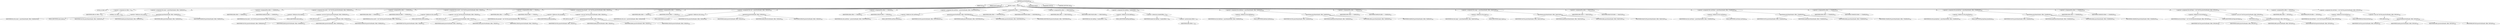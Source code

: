 digraph "parseTarHeader" {  
"1252" [label = <(METHOD,parseTarHeader)<SUB>609</SUB>> ]
"128" [label = <(PARAM,this)<SUB>609</SUB>> ]
"1253" [label = <(PARAM,byte[] header)<SUB>609</SUB>> ]
"1254" [label = <(BLOCK,&lt;empty&gt;,&lt;empty&gt;)<SUB>609</SUB>> ]
"1255" [label = <(LOCAL,int offset: int)> ]
"1256" [label = <(&lt;operator&gt;.assignment,int offset = 0)<SUB>610</SUB>> ]
"1257" [label = <(IDENTIFIER,offset,int offset = 0)<SUB>610</SUB>> ]
"1258" [label = <(LITERAL,0,int offset = 0)<SUB>610</SUB>> ]
"1259" [label = <(&lt;operator&gt;.assignment,this.name = parseName(header, offset, NAMELEN))<SUB>612</SUB>> ]
"1260" [label = <(&lt;operator&gt;.fieldAccess,this.name)<SUB>612</SUB>> ]
"127" [label = <(IDENTIFIER,this,this.name = parseName(header, offset, NAMELEN))<SUB>612</SUB>> ]
"1261" [label = <(FIELD_IDENTIFIER,name,name)<SUB>612</SUB>> ]
"1262" [label = <(parseName,parseName(header, offset, NAMELEN))<SUB>612</SUB>> ]
"1263" [label = <(IDENTIFIER,TarUtils,parseName(header, offset, NAMELEN))<SUB>612</SUB>> ]
"1264" [label = <(IDENTIFIER,header,parseName(header, offset, NAMELEN))<SUB>612</SUB>> ]
"1265" [label = <(IDENTIFIER,offset,parseName(header, offset, NAMELEN))<SUB>612</SUB>> ]
"1266" [label = <(IDENTIFIER,NAMELEN,parseName(header, offset, NAMELEN))<SUB>612</SUB>> ]
"1267" [label = <(&lt;operator&gt;.assignmentPlus,offset += NAMELEN)<SUB>613</SUB>> ]
"1268" [label = <(IDENTIFIER,offset,offset += NAMELEN)<SUB>613</SUB>> ]
"1269" [label = <(IDENTIFIER,NAMELEN,offset += NAMELEN)<SUB>613</SUB>> ]
"1270" [label = <(&lt;operator&gt;.assignment,this.mode = (int) TarUtils.parseOctal(header, offset, MODELEN))<SUB>614</SUB>> ]
"1271" [label = <(&lt;operator&gt;.fieldAccess,this.mode)<SUB>614</SUB>> ]
"129" [label = <(IDENTIFIER,this,this.mode = (int) TarUtils.parseOctal(header, offset, MODELEN))<SUB>614</SUB>> ]
"1272" [label = <(FIELD_IDENTIFIER,mode,mode)<SUB>614</SUB>> ]
"1273" [label = <(&lt;operator&gt;.cast,(int) TarUtils.parseOctal(header, offset, MODELEN))<SUB>614</SUB>> ]
"1274" [label = <(TYPE_REF,int,int)<SUB>614</SUB>> ]
"1275" [label = <(parseOctal,parseOctal(header, offset, MODELEN))<SUB>614</SUB>> ]
"1276" [label = <(IDENTIFIER,TarUtils,parseOctal(header, offset, MODELEN))<SUB>614</SUB>> ]
"1277" [label = <(IDENTIFIER,header,parseOctal(header, offset, MODELEN))<SUB>614</SUB>> ]
"1278" [label = <(IDENTIFIER,offset,parseOctal(header, offset, MODELEN))<SUB>614</SUB>> ]
"1279" [label = <(IDENTIFIER,MODELEN,parseOctal(header, offset, MODELEN))<SUB>614</SUB>> ]
"1280" [label = <(&lt;operator&gt;.assignmentPlus,offset += MODELEN)<SUB>615</SUB>> ]
"1281" [label = <(IDENTIFIER,offset,offset += MODELEN)<SUB>615</SUB>> ]
"1282" [label = <(IDENTIFIER,MODELEN,offset += MODELEN)<SUB>615</SUB>> ]
"1283" [label = <(&lt;operator&gt;.assignment,this.userId = (int) TarUtils.parseOctal(header, offset, UIDLEN))<SUB>616</SUB>> ]
"1284" [label = <(&lt;operator&gt;.fieldAccess,this.userId)<SUB>616</SUB>> ]
"130" [label = <(IDENTIFIER,this,this.userId = (int) TarUtils.parseOctal(header, offset, UIDLEN))<SUB>616</SUB>> ]
"1285" [label = <(FIELD_IDENTIFIER,userId,userId)<SUB>616</SUB>> ]
"1286" [label = <(&lt;operator&gt;.cast,(int) TarUtils.parseOctal(header, offset, UIDLEN))<SUB>616</SUB>> ]
"1287" [label = <(TYPE_REF,int,int)<SUB>616</SUB>> ]
"1288" [label = <(parseOctal,parseOctal(header, offset, UIDLEN))<SUB>616</SUB>> ]
"1289" [label = <(IDENTIFIER,TarUtils,parseOctal(header, offset, UIDLEN))<SUB>616</SUB>> ]
"1290" [label = <(IDENTIFIER,header,parseOctal(header, offset, UIDLEN))<SUB>616</SUB>> ]
"1291" [label = <(IDENTIFIER,offset,parseOctal(header, offset, UIDLEN))<SUB>616</SUB>> ]
"1292" [label = <(IDENTIFIER,UIDLEN,parseOctal(header, offset, UIDLEN))<SUB>616</SUB>> ]
"1293" [label = <(&lt;operator&gt;.assignmentPlus,offset += UIDLEN)<SUB>617</SUB>> ]
"1294" [label = <(IDENTIFIER,offset,offset += UIDLEN)<SUB>617</SUB>> ]
"1295" [label = <(IDENTIFIER,UIDLEN,offset += UIDLEN)<SUB>617</SUB>> ]
"1296" [label = <(&lt;operator&gt;.assignment,this.groupId = (int) TarUtils.parseOctal(header, offset, GIDLEN))<SUB>618</SUB>> ]
"1297" [label = <(&lt;operator&gt;.fieldAccess,this.groupId)<SUB>618</SUB>> ]
"131" [label = <(IDENTIFIER,this,this.groupId = (int) TarUtils.parseOctal(header, offset, GIDLEN))<SUB>618</SUB>> ]
"1298" [label = <(FIELD_IDENTIFIER,groupId,groupId)<SUB>618</SUB>> ]
"1299" [label = <(&lt;operator&gt;.cast,(int) TarUtils.parseOctal(header, offset, GIDLEN))<SUB>618</SUB>> ]
"1300" [label = <(TYPE_REF,int,int)<SUB>618</SUB>> ]
"1301" [label = <(parseOctal,parseOctal(header, offset, GIDLEN))<SUB>618</SUB>> ]
"1302" [label = <(IDENTIFIER,TarUtils,parseOctal(header, offset, GIDLEN))<SUB>618</SUB>> ]
"1303" [label = <(IDENTIFIER,header,parseOctal(header, offset, GIDLEN))<SUB>618</SUB>> ]
"1304" [label = <(IDENTIFIER,offset,parseOctal(header, offset, GIDLEN))<SUB>618</SUB>> ]
"1305" [label = <(IDENTIFIER,GIDLEN,parseOctal(header, offset, GIDLEN))<SUB>618</SUB>> ]
"1306" [label = <(&lt;operator&gt;.assignmentPlus,offset += GIDLEN)<SUB>619</SUB>> ]
"1307" [label = <(IDENTIFIER,offset,offset += GIDLEN)<SUB>619</SUB>> ]
"1308" [label = <(IDENTIFIER,GIDLEN,offset += GIDLEN)<SUB>619</SUB>> ]
"1309" [label = <(&lt;operator&gt;.assignment,this.size = parseOctal(header, offset, SIZELEN))<SUB>620</SUB>> ]
"1310" [label = <(&lt;operator&gt;.fieldAccess,this.size)<SUB>620</SUB>> ]
"132" [label = <(IDENTIFIER,this,this.size = parseOctal(header, offset, SIZELEN))<SUB>620</SUB>> ]
"1311" [label = <(FIELD_IDENTIFIER,size,size)<SUB>620</SUB>> ]
"1312" [label = <(parseOctal,parseOctal(header, offset, SIZELEN))<SUB>620</SUB>> ]
"1313" [label = <(IDENTIFIER,TarUtils,parseOctal(header, offset, SIZELEN))<SUB>620</SUB>> ]
"1314" [label = <(IDENTIFIER,header,parseOctal(header, offset, SIZELEN))<SUB>620</SUB>> ]
"1315" [label = <(IDENTIFIER,offset,parseOctal(header, offset, SIZELEN))<SUB>620</SUB>> ]
"1316" [label = <(IDENTIFIER,SIZELEN,parseOctal(header, offset, SIZELEN))<SUB>620</SUB>> ]
"1317" [label = <(&lt;operator&gt;.assignmentPlus,offset += SIZELEN)<SUB>621</SUB>> ]
"1318" [label = <(IDENTIFIER,offset,offset += SIZELEN)<SUB>621</SUB>> ]
"1319" [label = <(IDENTIFIER,SIZELEN,offset += SIZELEN)<SUB>621</SUB>> ]
"1320" [label = <(&lt;operator&gt;.assignment,this.modTime = parseOctal(header, offset, MODTIMELEN))<SUB>622</SUB>> ]
"1321" [label = <(&lt;operator&gt;.fieldAccess,this.modTime)<SUB>622</SUB>> ]
"133" [label = <(IDENTIFIER,this,this.modTime = parseOctal(header, offset, MODTIMELEN))<SUB>622</SUB>> ]
"1322" [label = <(FIELD_IDENTIFIER,modTime,modTime)<SUB>622</SUB>> ]
"1323" [label = <(parseOctal,parseOctal(header, offset, MODTIMELEN))<SUB>622</SUB>> ]
"1324" [label = <(IDENTIFIER,TarUtils,parseOctal(header, offset, MODTIMELEN))<SUB>622</SUB>> ]
"1325" [label = <(IDENTIFIER,header,parseOctal(header, offset, MODTIMELEN))<SUB>622</SUB>> ]
"1326" [label = <(IDENTIFIER,offset,parseOctal(header, offset, MODTIMELEN))<SUB>622</SUB>> ]
"1327" [label = <(IDENTIFIER,MODTIMELEN,parseOctal(header, offset, MODTIMELEN))<SUB>622</SUB>> ]
"1328" [label = <(&lt;operator&gt;.assignmentPlus,offset += MODTIMELEN)<SUB>623</SUB>> ]
"1329" [label = <(IDENTIFIER,offset,offset += MODTIMELEN)<SUB>623</SUB>> ]
"1330" [label = <(IDENTIFIER,MODTIMELEN,offset += MODTIMELEN)<SUB>623</SUB>> ]
"1331" [label = <(&lt;operator&gt;.assignmentPlus,offset += CHKSUMLEN)<SUB>624</SUB>> ]
"1332" [label = <(IDENTIFIER,offset,offset += CHKSUMLEN)<SUB>624</SUB>> ]
"1333" [label = <(IDENTIFIER,CHKSUMLEN,offset += CHKSUMLEN)<SUB>624</SUB>> ]
"1334" [label = <(&lt;operator&gt;.assignment,this.linkFlag = header[offset++])<SUB>625</SUB>> ]
"1335" [label = <(&lt;operator&gt;.fieldAccess,this.linkFlag)<SUB>625</SUB>> ]
"134" [label = <(IDENTIFIER,this,this.linkFlag = header[offset++])<SUB>625</SUB>> ]
"1336" [label = <(FIELD_IDENTIFIER,linkFlag,linkFlag)<SUB>625</SUB>> ]
"1337" [label = <(&lt;operator&gt;.indexAccess,header[offset++])<SUB>625</SUB>> ]
"1338" [label = <(IDENTIFIER,header,this.linkFlag = header[offset++])<SUB>625</SUB>> ]
"1339" [label = <(&lt;operator&gt;.postIncrement,offset++)<SUB>625</SUB>> ]
"1340" [label = <(IDENTIFIER,offset,offset++)<SUB>625</SUB>> ]
"1341" [label = <(&lt;operator&gt;.assignment,this.linkName = parseName(header, offset, NAMELEN))<SUB>626</SUB>> ]
"1342" [label = <(&lt;operator&gt;.fieldAccess,this.linkName)<SUB>626</SUB>> ]
"135" [label = <(IDENTIFIER,this,this.linkName = parseName(header, offset, NAMELEN))<SUB>626</SUB>> ]
"1343" [label = <(FIELD_IDENTIFIER,linkName,linkName)<SUB>626</SUB>> ]
"1344" [label = <(parseName,parseName(header, offset, NAMELEN))<SUB>626</SUB>> ]
"1345" [label = <(IDENTIFIER,TarUtils,parseName(header, offset, NAMELEN))<SUB>626</SUB>> ]
"1346" [label = <(IDENTIFIER,header,parseName(header, offset, NAMELEN))<SUB>626</SUB>> ]
"1347" [label = <(IDENTIFIER,offset,parseName(header, offset, NAMELEN))<SUB>626</SUB>> ]
"1348" [label = <(IDENTIFIER,NAMELEN,parseName(header, offset, NAMELEN))<SUB>626</SUB>> ]
"1349" [label = <(&lt;operator&gt;.assignmentPlus,offset += NAMELEN)<SUB>627</SUB>> ]
"1350" [label = <(IDENTIFIER,offset,offset += NAMELEN)<SUB>627</SUB>> ]
"1351" [label = <(IDENTIFIER,NAMELEN,offset += NAMELEN)<SUB>627</SUB>> ]
"1352" [label = <(&lt;operator&gt;.assignment,this.magic = parseName(header, offset, MAGICLEN))<SUB>628</SUB>> ]
"1353" [label = <(&lt;operator&gt;.fieldAccess,this.magic)<SUB>628</SUB>> ]
"136" [label = <(IDENTIFIER,this,this.magic = parseName(header, offset, MAGICLEN))<SUB>628</SUB>> ]
"1354" [label = <(FIELD_IDENTIFIER,magic,magic)<SUB>628</SUB>> ]
"1355" [label = <(parseName,parseName(header, offset, MAGICLEN))<SUB>628</SUB>> ]
"1356" [label = <(IDENTIFIER,TarUtils,parseName(header, offset, MAGICLEN))<SUB>628</SUB>> ]
"1357" [label = <(IDENTIFIER,header,parseName(header, offset, MAGICLEN))<SUB>628</SUB>> ]
"1358" [label = <(IDENTIFIER,offset,parseName(header, offset, MAGICLEN))<SUB>628</SUB>> ]
"1359" [label = <(IDENTIFIER,MAGICLEN,parseName(header, offset, MAGICLEN))<SUB>628</SUB>> ]
"1360" [label = <(&lt;operator&gt;.assignmentPlus,offset += MAGICLEN)<SUB>629</SUB>> ]
"1361" [label = <(IDENTIFIER,offset,offset += MAGICLEN)<SUB>629</SUB>> ]
"1362" [label = <(IDENTIFIER,MAGICLEN,offset += MAGICLEN)<SUB>629</SUB>> ]
"1363" [label = <(&lt;operator&gt;.assignment,this.userName = parseName(header, offset, UNAMELEN))<SUB>630</SUB>> ]
"1364" [label = <(&lt;operator&gt;.fieldAccess,this.userName)<SUB>630</SUB>> ]
"137" [label = <(IDENTIFIER,this,this.userName = parseName(header, offset, UNAMELEN))<SUB>630</SUB>> ]
"1365" [label = <(FIELD_IDENTIFIER,userName,userName)<SUB>630</SUB>> ]
"1366" [label = <(parseName,parseName(header, offset, UNAMELEN))<SUB>630</SUB>> ]
"1367" [label = <(IDENTIFIER,TarUtils,parseName(header, offset, UNAMELEN))<SUB>630</SUB>> ]
"1368" [label = <(IDENTIFIER,header,parseName(header, offset, UNAMELEN))<SUB>630</SUB>> ]
"1369" [label = <(IDENTIFIER,offset,parseName(header, offset, UNAMELEN))<SUB>630</SUB>> ]
"1370" [label = <(IDENTIFIER,UNAMELEN,parseName(header, offset, UNAMELEN))<SUB>630</SUB>> ]
"1371" [label = <(&lt;operator&gt;.assignmentPlus,offset += UNAMELEN)<SUB>631</SUB>> ]
"1372" [label = <(IDENTIFIER,offset,offset += UNAMELEN)<SUB>631</SUB>> ]
"1373" [label = <(IDENTIFIER,UNAMELEN,offset += UNAMELEN)<SUB>631</SUB>> ]
"1374" [label = <(&lt;operator&gt;.assignment,this.groupName = parseName(header, offset, GNAMELEN))<SUB>632</SUB>> ]
"1375" [label = <(&lt;operator&gt;.fieldAccess,this.groupName)<SUB>632</SUB>> ]
"138" [label = <(IDENTIFIER,this,this.groupName = parseName(header, offset, GNAMELEN))<SUB>632</SUB>> ]
"1376" [label = <(FIELD_IDENTIFIER,groupName,groupName)<SUB>632</SUB>> ]
"1377" [label = <(parseName,parseName(header, offset, GNAMELEN))<SUB>632</SUB>> ]
"1378" [label = <(IDENTIFIER,TarUtils,parseName(header, offset, GNAMELEN))<SUB>632</SUB>> ]
"1379" [label = <(IDENTIFIER,header,parseName(header, offset, GNAMELEN))<SUB>632</SUB>> ]
"1380" [label = <(IDENTIFIER,offset,parseName(header, offset, GNAMELEN))<SUB>632</SUB>> ]
"1381" [label = <(IDENTIFIER,GNAMELEN,parseName(header, offset, GNAMELEN))<SUB>632</SUB>> ]
"1382" [label = <(&lt;operator&gt;.assignmentPlus,offset += GNAMELEN)<SUB>633</SUB>> ]
"1383" [label = <(IDENTIFIER,offset,offset += GNAMELEN)<SUB>633</SUB>> ]
"1384" [label = <(IDENTIFIER,GNAMELEN,offset += GNAMELEN)<SUB>633</SUB>> ]
"1385" [label = <(&lt;operator&gt;.assignment,this.devMajor = (int) TarUtils.parseOctal(header, offset, DEVLEN))<SUB>634</SUB>> ]
"1386" [label = <(&lt;operator&gt;.fieldAccess,this.devMajor)<SUB>634</SUB>> ]
"139" [label = <(IDENTIFIER,this,this.devMajor = (int) TarUtils.parseOctal(header, offset, DEVLEN))<SUB>634</SUB>> ]
"1387" [label = <(FIELD_IDENTIFIER,devMajor,devMajor)<SUB>634</SUB>> ]
"1388" [label = <(&lt;operator&gt;.cast,(int) TarUtils.parseOctal(header, offset, DEVLEN))<SUB>634</SUB>> ]
"1389" [label = <(TYPE_REF,int,int)<SUB>634</SUB>> ]
"1390" [label = <(parseOctal,parseOctal(header, offset, DEVLEN))<SUB>634</SUB>> ]
"1391" [label = <(IDENTIFIER,TarUtils,parseOctal(header, offset, DEVLEN))<SUB>634</SUB>> ]
"1392" [label = <(IDENTIFIER,header,parseOctal(header, offset, DEVLEN))<SUB>634</SUB>> ]
"1393" [label = <(IDENTIFIER,offset,parseOctal(header, offset, DEVLEN))<SUB>634</SUB>> ]
"1394" [label = <(IDENTIFIER,DEVLEN,parseOctal(header, offset, DEVLEN))<SUB>634</SUB>> ]
"1395" [label = <(&lt;operator&gt;.assignmentPlus,offset += DEVLEN)<SUB>635</SUB>> ]
"1396" [label = <(IDENTIFIER,offset,offset += DEVLEN)<SUB>635</SUB>> ]
"1397" [label = <(IDENTIFIER,DEVLEN,offset += DEVLEN)<SUB>635</SUB>> ]
"1398" [label = <(&lt;operator&gt;.assignment,this.devMinor = (int) TarUtils.parseOctal(header, offset, DEVLEN))<SUB>636</SUB>> ]
"1399" [label = <(&lt;operator&gt;.fieldAccess,this.devMinor)<SUB>636</SUB>> ]
"140" [label = <(IDENTIFIER,this,this.devMinor = (int) TarUtils.parseOctal(header, offset, DEVLEN))<SUB>636</SUB>> ]
"1400" [label = <(FIELD_IDENTIFIER,devMinor,devMinor)<SUB>636</SUB>> ]
"1401" [label = <(&lt;operator&gt;.cast,(int) TarUtils.parseOctal(header, offset, DEVLEN))<SUB>636</SUB>> ]
"1402" [label = <(TYPE_REF,int,int)<SUB>636</SUB>> ]
"1403" [label = <(parseOctal,parseOctal(header, offset, DEVLEN))<SUB>636</SUB>> ]
"1404" [label = <(IDENTIFIER,TarUtils,parseOctal(header, offset, DEVLEN))<SUB>636</SUB>> ]
"1405" [label = <(IDENTIFIER,header,parseOctal(header, offset, DEVLEN))<SUB>636</SUB>> ]
"1406" [label = <(IDENTIFIER,offset,parseOctal(header, offset, DEVLEN))<SUB>636</SUB>> ]
"1407" [label = <(IDENTIFIER,DEVLEN,parseOctal(header, offset, DEVLEN))<SUB>636</SUB>> ]
"1408" [label = <(MODIFIER,PUBLIC)> ]
"1409" [label = <(MODIFIER,VIRTUAL)> ]
"1410" [label = <(METHOD_RETURN,void)<SUB>609</SUB>> ]
  "1252" -> "128" 
  "1252" -> "1253" 
  "1252" -> "1254" 
  "1252" -> "1408" 
  "1252" -> "1409" 
  "1252" -> "1410" 
  "1254" -> "1255" 
  "1254" -> "1256" 
  "1254" -> "1259" 
  "1254" -> "1267" 
  "1254" -> "1270" 
  "1254" -> "1280" 
  "1254" -> "1283" 
  "1254" -> "1293" 
  "1254" -> "1296" 
  "1254" -> "1306" 
  "1254" -> "1309" 
  "1254" -> "1317" 
  "1254" -> "1320" 
  "1254" -> "1328" 
  "1254" -> "1331" 
  "1254" -> "1334" 
  "1254" -> "1341" 
  "1254" -> "1349" 
  "1254" -> "1352" 
  "1254" -> "1360" 
  "1254" -> "1363" 
  "1254" -> "1371" 
  "1254" -> "1374" 
  "1254" -> "1382" 
  "1254" -> "1385" 
  "1254" -> "1395" 
  "1254" -> "1398" 
  "1256" -> "1257" 
  "1256" -> "1258" 
  "1259" -> "1260" 
  "1259" -> "1262" 
  "1260" -> "127" 
  "1260" -> "1261" 
  "1262" -> "1263" 
  "1262" -> "1264" 
  "1262" -> "1265" 
  "1262" -> "1266" 
  "1267" -> "1268" 
  "1267" -> "1269" 
  "1270" -> "1271" 
  "1270" -> "1273" 
  "1271" -> "129" 
  "1271" -> "1272" 
  "1273" -> "1274" 
  "1273" -> "1275" 
  "1275" -> "1276" 
  "1275" -> "1277" 
  "1275" -> "1278" 
  "1275" -> "1279" 
  "1280" -> "1281" 
  "1280" -> "1282" 
  "1283" -> "1284" 
  "1283" -> "1286" 
  "1284" -> "130" 
  "1284" -> "1285" 
  "1286" -> "1287" 
  "1286" -> "1288" 
  "1288" -> "1289" 
  "1288" -> "1290" 
  "1288" -> "1291" 
  "1288" -> "1292" 
  "1293" -> "1294" 
  "1293" -> "1295" 
  "1296" -> "1297" 
  "1296" -> "1299" 
  "1297" -> "131" 
  "1297" -> "1298" 
  "1299" -> "1300" 
  "1299" -> "1301" 
  "1301" -> "1302" 
  "1301" -> "1303" 
  "1301" -> "1304" 
  "1301" -> "1305" 
  "1306" -> "1307" 
  "1306" -> "1308" 
  "1309" -> "1310" 
  "1309" -> "1312" 
  "1310" -> "132" 
  "1310" -> "1311" 
  "1312" -> "1313" 
  "1312" -> "1314" 
  "1312" -> "1315" 
  "1312" -> "1316" 
  "1317" -> "1318" 
  "1317" -> "1319" 
  "1320" -> "1321" 
  "1320" -> "1323" 
  "1321" -> "133" 
  "1321" -> "1322" 
  "1323" -> "1324" 
  "1323" -> "1325" 
  "1323" -> "1326" 
  "1323" -> "1327" 
  "1328" -> "1329" 
  "1328" -> "1330" 
  "1331" -> "1332" 
  "1331" -> "1333" 
  "1334" -> "1335" 
  "1334" -> "1337" 
  "1335" -> "134" 
  "1335" -> "1336" 
  "1337" -> "1338" 
  "1337" -> "1339" 
  "1339" -> "1340" 
  "1341" -> "1342" 
  "1341" -> "1344" 
  "1342" -> "135" 
  "1342" -> "1343" 
  "1344" -> "1345" 
  "1344" -> "1346" 
  "1344" -> "1347" 
  "1344" -> "1348" 
  "1349" -> "1350" 
  "1349" -> "1351" 
  "1352" -> "1353" 
  "1352" -> "1355" 
  "1353" -> "136" 
  "1353" -> "1354" 
  "1355" -> "1356" 
  "1355" -> "1357" 
  "1355" -> "1358" 
  "1355" -> "1359" 
  "1360" -> "1361" 
  "1360" -> "1362" 
  "1363" -> "1364" 
  "1363" -> "1366" 
  "1364" -> "137" 
  "1364" -> "1365" 
  "1366" -> "1367" 
  "1366" -> "1368" 
  "1366" -> "1369" 
  "1366" -> "1370" 
  "1371" -> "1372" 
  "1371" -> "1373" 
  "1374" -> "1375" 
  "1374" -> "1377" 
  "1375" -> "138" 
  "1375" -> "1376" 
  "1377" -> "1378" 
  "1377" -> "1379" 
  "1377" -> "1380" 
  "1377" -> "1381" 
  "1382" -> "1383" 
  "1382" -> "1384" 
  "1385" -> "1386" 
  "1385" -> "1388" 
  "1386" -> "139" 
  "1386" -> "1387" 
  "1388" -> "1389" 
  "1388" -> "1390" 
  "1390" -> "1391" 
  "1390" -> "1392" 
  "1390" -> "1393" 
  "1390" -> "1394" 
  "1395" -> "1396" 
  "1395" -> "1397" 
  "1398" -> "1399" 
  "1398" -> "1401" 
  "1399" -> "140" 
  "1399" -> "1400" 
  "1401" -> "1402" 
  "1401" -> "1403" 
  "1403" -> "1404" 
  "1403" -> "1405" 
  "1403" -> "1406" 
  "1403" -> "1407" 
}

